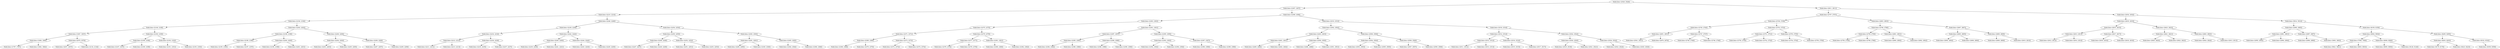 digraph G{
2024965470 [label="Node{data=[2526, 2526]}"]
2024965470 -> 333376069
333376069 [label="Node{data=[2367, 2367]}"]
333376069 -> 1377871269
1377871269 [label="Node{data=[2210, 2210]}"]
1377871269 -> 459486126
459486126 [label="Node{data=[2194, 2194]}"]
459486126 -> 1998052841
1998052841 [label="Node{data=[2148, 2148]}"]
1998052841 -> 327126412
327126412 [label="Node{data=[1947, 1947]}"]
327126412 -> 1143279563
1143279563 [label="Node{data=[1806, 1806]}"]
1143279563 -> 1188674210
1188674210 [label="Node{data=[1797, 1797]}"]
1143279563 -> 258531077
258531077 [label="Node{data=[1862, 1862]}"]
327126412 -> 1620320393
1620320393 [label="Node{data=[2079, 2079]}"]
1620320393 -> 212021255
212021255 [label="Node{data=[2037, 2037]}"]
1620320393 -> 119834523
119834523 [label="Node{data=[2134, 2134]}"]
1998052841 -> 1325260941
1325260941 [label="Node{data=[2190, 2190]}"]
1325260941 -> 254546355
254546355 [label="Node{data=[2188, 2188]}"]
254546355 -> 446315353
446315353 [label="Node{data=[2167, 2167]}"]
254546355 -> 966881230
966881230 [label="Node{data=[2189, 2189]}"]
1325260941 -> 418974207
418974207 [label="Node{data=[2192, 2192]}"]
418974207 -> 2000102106
2000102106 [label="Node{data=[2191, 2191]}"]
418974207 -> 1010605974
1010605974 [label="Node{data=[2193, 2193]}"]
459486126 -> 240212160
240212160 [label="Node{data=[2202, 2202]}"]
240212160 -> 1580666372
1580666372 [label="Node{data=[2198, 2198]}"]
1580666372 -> 282646250
282646250 [label="Node{data=[2196, 2196]}"]
282646250 -> 1220553544
1220553544 [label="Node{data=[2195, 2195]}"]
282646250 -> 1280568776
1280568776 [label="Node{data=[2197, 2197]}"]
1580666372 -> 720538984
720538984 [label="Node{data=[2200, 2200]}"]
720538984 -> 2093707610
2093707610 [label="Node{data=[2199, 2199]}"]
720538984 -> 890806240
890806240 [label="Node{data=[2201, 2201]}"]
240212160 -> 1727404326
1727404326 [label="Node{data=[2206, 2206]}"]
1727404326 -> 1481720157
1481720157 [label="Node{data=[2204, 2204]}"]
1481720157 -> 2142743212
2142743212 [label="Node{data=[2203, 2203]}"]
1481720157 -> 237096229
237096229 [label="Node{data=[2205, 2205]}"]
1727404326 -> 1489554158
1489554158 [label="Node{data=[2208, 2208]}"]
1489554158 -> 172045059
172045059 [label="Node{data=[2207, 2207]}"]
1489554158 -> 1222707757
1222707757 [label="Node{data=[2209, 2209]}"]
1377871269 -> 1210695409
1210695409 [label="Node{data=[2246, 2246]}"]
1210695409 -> 1453888160
1453888160 [label="Node{data=[2238, 2238]}"]
1453888160 -> 1441950301
1441950301 [label="Node{data=[2234, 2234]}"]
1441950301 -> 360882860
360882860 [label="Node{data=[2212, 2212]}"]
360882860 -> 274286811
274286811 [label="Node{data=[2211, 2211]}"]
360882860 -> 41346530
41346530 [label="Node{data=[2213, 2213]}"]
1441950301 -> 1150338931
1150338931 [label="Node{data=[2236, 2236]}"]
1150338931 -> 1141349007
1141349007 [label="Node{data=[2235, 2235]}"]
1150338931 -> 516037956
516037956 [label="Node{data=[2237, 2237]}"]
1453888160 -> 724476555
724476555 [label="Node{data=[2242, 2242]}"]
724476555 -> 1766282178
1766282178 [label="Node{data=[2240, 2240]}"]
1766282178 -> 300711815
300711815 [label="Node{data=[2239, 2239]}"]
1766282178 -> 524974275
524974275 [label="Node{data=[2241, 2241]}"]
724476555 -> 1093581659
1093581659 [label="Node{data=[2244, 2244]}"]
1093581659 -> 304359935
304359935 [label="Node{data=[2243, 2243]}"]
1093581659 -> 1623616635
1623616635 [label="Node{data=[2245, 2245]}"]
1210695409 -> 738626752
738626752 [label="Node{data=[2254, 2254]}"]
738626752 -> 415637112
415637112 [label="Node{data=[2250, 2250]}"]
415637112 -> 723429198
723429198 [label="Node{data=[2248, 2248]}"]
723429198 -> 2028512226
2028512226 [label="Node{data=[2247, 2247]}"]
723429198 -> 1620070579
1620070579 [label="Node{data=[2249, 2249]}"]
415637112 -> 1217242887
1217242887 [label="Node{data=[2252, 2252]}"]
1217242887 -> 385305999
385305999 [label="Node{data=[2251, 2251]}"]
1217242887 -> 733813504
733813504 [label="Node{data=[2253, 2253]}"]
738626752 -> 1238024972
1238024972 [label="Node{data=[2363, 2363]}"]
1238024972 -> 1826283693
1826283693 [label="Node{data=[2291, 2291]}"]
1826283693 -> 1080906636
1080906636 [label="Node{data=[2285, 2285]}"]
1826283693 -> 63649178
63649178 [label="Node{data=[2345, 2345]}"]
1238024972 -> 470172748
470172748 [label="Node{data=[2365, 2365]}"]
470172748 -> 669126889
669126889 [label="Node{data=[2364, 2364]}"]
470172748 -> 230282922
230282922 [label="Node{data=[2366, 2366]}"]
333376069 -> 1468286306
1468286306 [label="Node{data=[2399, 2399]}"]
1468286306 -> 2039373818
2039373818 [label="Node{data=[2383, 2383]}"]
2039373818 -> 1323072890
1323072890 [label="Node{data=[2375, 2375]}"]
1323072890 -> 227798669
227798669 [label="Node{data=[2371, 2371]}"]
227798669 -> 2026439944
2026439944 [label="Node{data=[2369, 2369]}"]
2026439944 -> 1932784740
1932784740 [label="Node{data=[2368, 2368]}"]
2026439944 -> 1579774165
1579774165 [label="Node{data=[2370, 2370]}"]
227798669 -> 1289488923
1289488923 [label="Node{data=[2373, 2373]}"]
1289488923 -> 2081273805
2081273805 [label="Node{data=[2372, 2372]}"]
1289488923 -> 284290300
284290300 [label="Node{data=[2374, 2374]}"]
1323072890 -> 97225199
97225199 [label="Node{data=[2379, 2379]}"]
97225199 -> 694933407
694933407 [label="Node{data=[2377, 2377]}"]
694933407 -> 944357024
944357024 [label="Node{data=[2376, 2376]}"]
694933407 -> 666907481
666907481 [label="Node{data=[2378, 2378]}"]
97225199 -> 2115850943
2115850943 [label="Node{data=[2381, 2381]}"]
2115850943 -> 163427788
163427788 [label="Node{data=[2380, 2380]}"]
2115850943 -> 2096408293
2096408293 [label="Node{data=[2382, 2382]}"]
2039373818 -> 1510475993
1510475993 [label="Node{data=[2391, 2391]}"]
1510475993 -> 1318334861
1318334861 [label="Node{data=[2387, 2387]}"]
1318334861 -> 719580742
719580742 [label="Node{data=[2385, 2385]}"]
719580742 -> 1945745009
1945745009 [label="Node{data=[2384, 2384]}"]
719580742 -> 1764570647
1764570647 [label="Node{data=[2386, 2386]}"]
1318334861 -> 106588902
106588902 [label="Node{data=[2389, 2389]}"]
106588902 -> 863909301
863909301 [label="Node{data=[2388, 2388]}"]
106588902 -> 227166101
227166101 [label="Node{data=[2390, 2390]}"]
1510475993 -> 228017597
228017597 [label="Node{data=[2395, 2395]}"]
228017597 -> 1489966003
1489966003 [label="Node{data=[2393, 2393]}"]
1489966003 -> 450778754
450778754 [label="Node{data=[2392, 2392]}"]
1489966003 -> 1169628323
1169628323 [label="Node{data=[2394, 2394]}"]
228017597 -> 1924793093
1924793093 [label="Node{data=[2397, 2397]}"]
1924793093 -> 1388889194
1388889194 [label="Node{data=[2396, 2396]}"]
1924793093 -> 986378999
986378999 [label="Node{data=[2398, 2398]}"]
1468286306 -> 1197847305
1197847305 [label="Node{data=[2510, 2510]}"]
1197847305 -> 1709519563
1709519563 [label="Node{data=[2502, 2502]}"]
1709519563 -> 1905934729
1905934729 [label="Node{data=[2403, 2403]}"]
1905934729 -> 472532999
472532999 [label="Node{data=[2401, 2401]}"]
472532999 -> 1992117616
1992117616 [label="Node{data=[2400, 2400]}"]
472532999 -> 981621254
981621254 [label="Node{data=[2402, 2402]}"]
1905934729 -> 423084758
423084758 [label="Node{data=[2500, 2500]}"]
423084758 -> 1460919175
1460919175 [label="Node{data=[2486, 2486]}"]
423084758 -> 1264175832
1264175832 [label="Node{data=[2501, 2501]}"]
1709519563 -> 1663298527
1663298527 [label="Node{data=[2506, 2506]}"]
1663298527 -> 1151706143
1151706143 [label="Node{data=[2504, 2504]}"]
1151706143 -> 228819183
228819183 [label="Node{data=[2503, 2503]}"]
1151706143 -> 145331337
145331337 [label="Node{data=[2505, 2505]}"]
1663298527 -> 1948838736
1948838736 [label="Node{data=[2508, 2508]}"]
1948838736 -> 499399830
499399830 [label="Node{data=[2507, 2507]}"]
1948838736 -> 217146169
217146169 [label="Node{data=[2509, 2509]}"]
1197847305 -> 1211671538
1211671538 [label="Node{data=[2518, 2518]}"]
1211671538 -> 2071573454
2071573454 [label="Node{data=[2514, 2514]}"]
2071573454 -> 1197805755
1197805755 [label="Node{data=[2512, 2512]}"]
1197805755 -> 1082809285
1082809285 [label="Node{data=[2511, 2511]}"]
1197805755 -> 1293960981
1293960981 [label="Node{data=[2513, 2513]}"]
2071573454 -> 2071034556
2071034556 [label="Node{data=[2516, 2516]}"]
2071034556 -> 352214433
352214433 [label="Node{data=[2515, 2515]}"]
2071034556 -> 112752776
112752776 [label="Node{data=[2517, 2517]}"]
1211671538 -> 1232048037
1232048037 [label="Node{data=[2522, 2522]}"]
1232048037 -> 960211118
960211118 [label="Node{data=[2520, 2520]}"]
960211118 -> 1607395709
1607395709 [label="Node{data=[2519, 2519]}"]
960211118 -> 444053044
444053044 [label="Node{data=[2521, 2521]}"]
1232048037 -> 802160760
802160760 [label="Node{data=[2524, 2524]}"]
802160760 -> 1263186932
1263186932 [label="Node{data=[2523, 2523]}"]
802160760 -> 1667710689
1667710689 [label="Node{data=[2525, 2525]}"]
2024965470 -> 1141306031
1141306031 [label="Node{data=[2811, 2811]}"]
1141306031 -> 1811605911
1811605911 [label="Node{data=[2757, 2757]}"]
1811605911 -> 1966154255
1966154255 [label="Node{data=[2749, 2749]}"]
1966154255 -> 796625534
796625534 [label="Node{data=[2745, 2745]}"]
796625534 -> 1553696436
1553696436 [label="Node{data=[2651, 2651]}"]
1553696436 -> 1620146913
1620146913 [label="Node{data=[2541, 2541]}"]
1553696436 -> 474746278
474746278 [label="Node{data=[2676, 2676]}"]
796625534 -> 1863797803
1863797803 [label="Node{data=[2747, 2747]}"]
1863797803 -> 1874450779
1874450779 [label="Node{data=[2746, 2746]}"]
1863797803 -> 68481087
68481087 [label="Node{data=[2748, 2748]}"]
1966154255 -> 2026499110
2026499110 [label="Node{data=[2753, 2753]}"]
2026499110 -> 770347264
770347264 [label="Node{data=[2751, 2751]}"]
770347264 -> 213448423
213448423 [label="Node{data=[2750, 2750]}"]
770347264 -> 797866567
797866567 [label="Node{data=[2752, 2752]}"]
2026499110 -> 412158796
412158796 [label="Node{data=[2755, 2755]}"]
412158796 -> 1628105679
1628105679 [label="Node{data=[2754, 2754]}"]
412158796 -> 709764807
709764807 [label="Node{data=[2756, 2756]}"]
1811605911 -> 1984839051
1984839051 [label="Node{data=[2803, 2803]}"]
1984839051 -> 1721078629
1721078629 [label="Node{data=[2799, 2799]}"]
1721078629 -> 1358387435
1358387435 [label="Node{data=[2759, 2759]}"]
1358387435 -> 198456364
198456364 [label="Node{data=[2758, 2758]}"]
1358387435 -> 208794296
208794296 [label="Node{data=[2798, 2798]}"]
1721078629 -> 1186285288
1186285288 [label="Node{data=[2801, 2801]}"]
1186285288 -> 745500373
745500373 [label="Node{data=[2800, 2800]}"]
1186285288 -> 112216608
112216608 [label="Node{data=[2802, 2802]}"]
1984839051 -> 98012284
98012284 [label="Node{data=[2807, 2807]}"]
98012284 -> 1765345320
1765345320 [label="Node{data=[2805, 2805]}"]
1765345320 -> 1048042012
1048042012 [label="Node{data=[2804, 2804]}"]
1765345320 -> 982677176
982677176 [label="Node{data=[2806, 2806]}"]
98012284 -> 60795386
60795386 [label="Node{data=[2809, 2809]}"]
60795386 -> 575048169
575048169 [label="Node{data=[2808, 2808]}"]
60795386 -> 576786567
576786567 [label="Node{data=[2810, 2810]}"]
1141306031 -> 200250821
200250821 [label="Node{data=[2934, 2934]}"]
200250821 -> 1967209787
1967209787 [label="Node{data=[2819, 2819]}"]
1967209787 -> 1667169211
1667169211 [label="Node{data=[2815, 2815]}"]
1667169211 -> 1225865855
1225865855 [label="Node{data=[2813, 2813]}"]
1225865855 -> 1042800421
1042800421 [label="Node{data=[2812, 2812]}"]
1225865855 -> 1123255615
1123255615 [label="Node{data=[2814, 2814]}"]
1667169211 -> 1457798649
1457798649 [label="Node{data=[2817, 2817]}"]
1457798649 -> 375797656
375797656 [label="Node{data=[2816, 2816]}"]
1457798649 -> 372776070
372776070 [label="Node{data=[2818, 2818]}"]
1967209787 -> 1220323587
1220323587 [label="Node{data=[2823, 2823]}"]
1220323587 -> 1069567512
1069567512 [label="Node{data=[2821, 2821]}"]
1069567512 -> 406680719
406680719 [label="Node{data=[2820, 2820]}"]
1069567512 -> 1320654626
1320654626 [label="Node{data=[2822, 2822]}"]
1220323587 -> 1668205382
1668205382 [label="Node{data=[2863, 2863]}"]
1668205382 -> 1583606205
1583606205 [label="Node{data=[2824, 2824]}"]
1668205382 -> 763983858
763983858 [label="Node{data=[2913, 2913]}"]
200250821 -> 1609956326
1609956326 [label="Node{data=[5814, 5814]}"]
1609956326 -> 1247035301
1247035301 [label="Node{data=[2995, 2995]}"]
1247035301 -> 188418387
188418387 [label="Node{data=[2981, 2981]}"]
188418387 -> 1835780385
1835780385 [label="Node{data=[2950, 2950]}"]
188418387 -> 498152865
498152865 [label="Node{data=[2994, 2994]}"]
1247035301 -> 1987283109
1987283109 [label="Node{data=[2997, 2997]}"]
1987283109 -> 626091689
626091689 [label="Node{data=[2996, 2996]}"]
1987283109 -> 381714915
381714915 [label="Node{data=[3693, 3693]}"]
1609956326 -> 38318759
38318759 [label="Node{data=[8159, 8159]}"]
38318759 -> 1754539243
1754539243 [label="Node{data=[8004, 8004]}"]
1754539243 -> 1180595070
1180595070 [label="Node{data=[7506, 7506]}"]
1180595070 -> 1409494479
1409494479 [label="Node{data=[5821, 5821]}"]
1180595070 -> 328818786
328818786 [label="Node{data=[8003, 8003]}"]
1754539243 -> 1516486022
1516486022 [label="Node{data=[8006, 8006]}"]
1516486022 -> 1863573559
1863573559 [label="Node{data=[8005, 8005]}"]
1516486022 -> 582210895
582210895 [label="Node{data=[8126, 8126]}"]
38318759 -> 2054236939
2054236939 [label="Node{data=[8295, 8295]}"]
2054236939 -> 1027159630
1027159630 [label="Node{data=[8203, 8203]}"]
1027159630 -> 1306229638
1306229638 [label="Node{data=[8179, 8179]}"]
1027159630 -> 1912526559
1912526559 [label="Node{data=[8223, 8223]}"]
2054236939 -> 44339864
44339864 [label="Node{data=[8332, 8332]}"]
44339864 -> 1994084292
1994084292 [label="Node{data=[8359, 8359]}"]
}